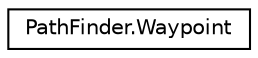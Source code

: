 digraph "Иерархия классов. Графический вид."
{
 // LATEX_PDF_SIZE
  edge [fontname="Helvetica",fontsize="10",labelfontname="Helvetica",labelfontsize="10"];
  node [fontname="Helvetica",fontsize="10",shape=record];
  rankdir="LR";
  Node0 [label="PathFinder.Waypoint",height=0.2,width=0.4,color="black", fillcolor="white", style="filled",URL="$class_path_finder_1_1_waypoint.html",tooltip=" "];
}

